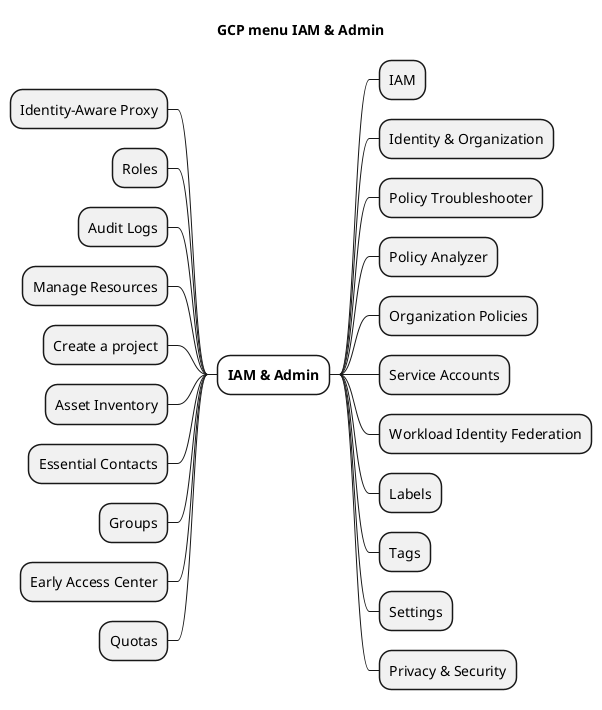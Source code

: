 @startmindmap
title GCP menu IAM & Admin

-[#White] **IAM & Admin**
**  IAM
**  Identity & Organization
**  Policy Troubleshooter
**  Policy Analyzer
**  Organization Policies
**  Service Accounts
**  Workload Identity Federation
**  Labels
**  Tags
**  Settings
**  Privacy & Security
--  Identity-Aware Proxy
--  Roles
--  Audit Logs
--  Manage Resources
--  Create a project
--  Asset Inventory
--  Essential Contacts
--  Groups
--  Early Access Center
--  Quotas

@endmindmap